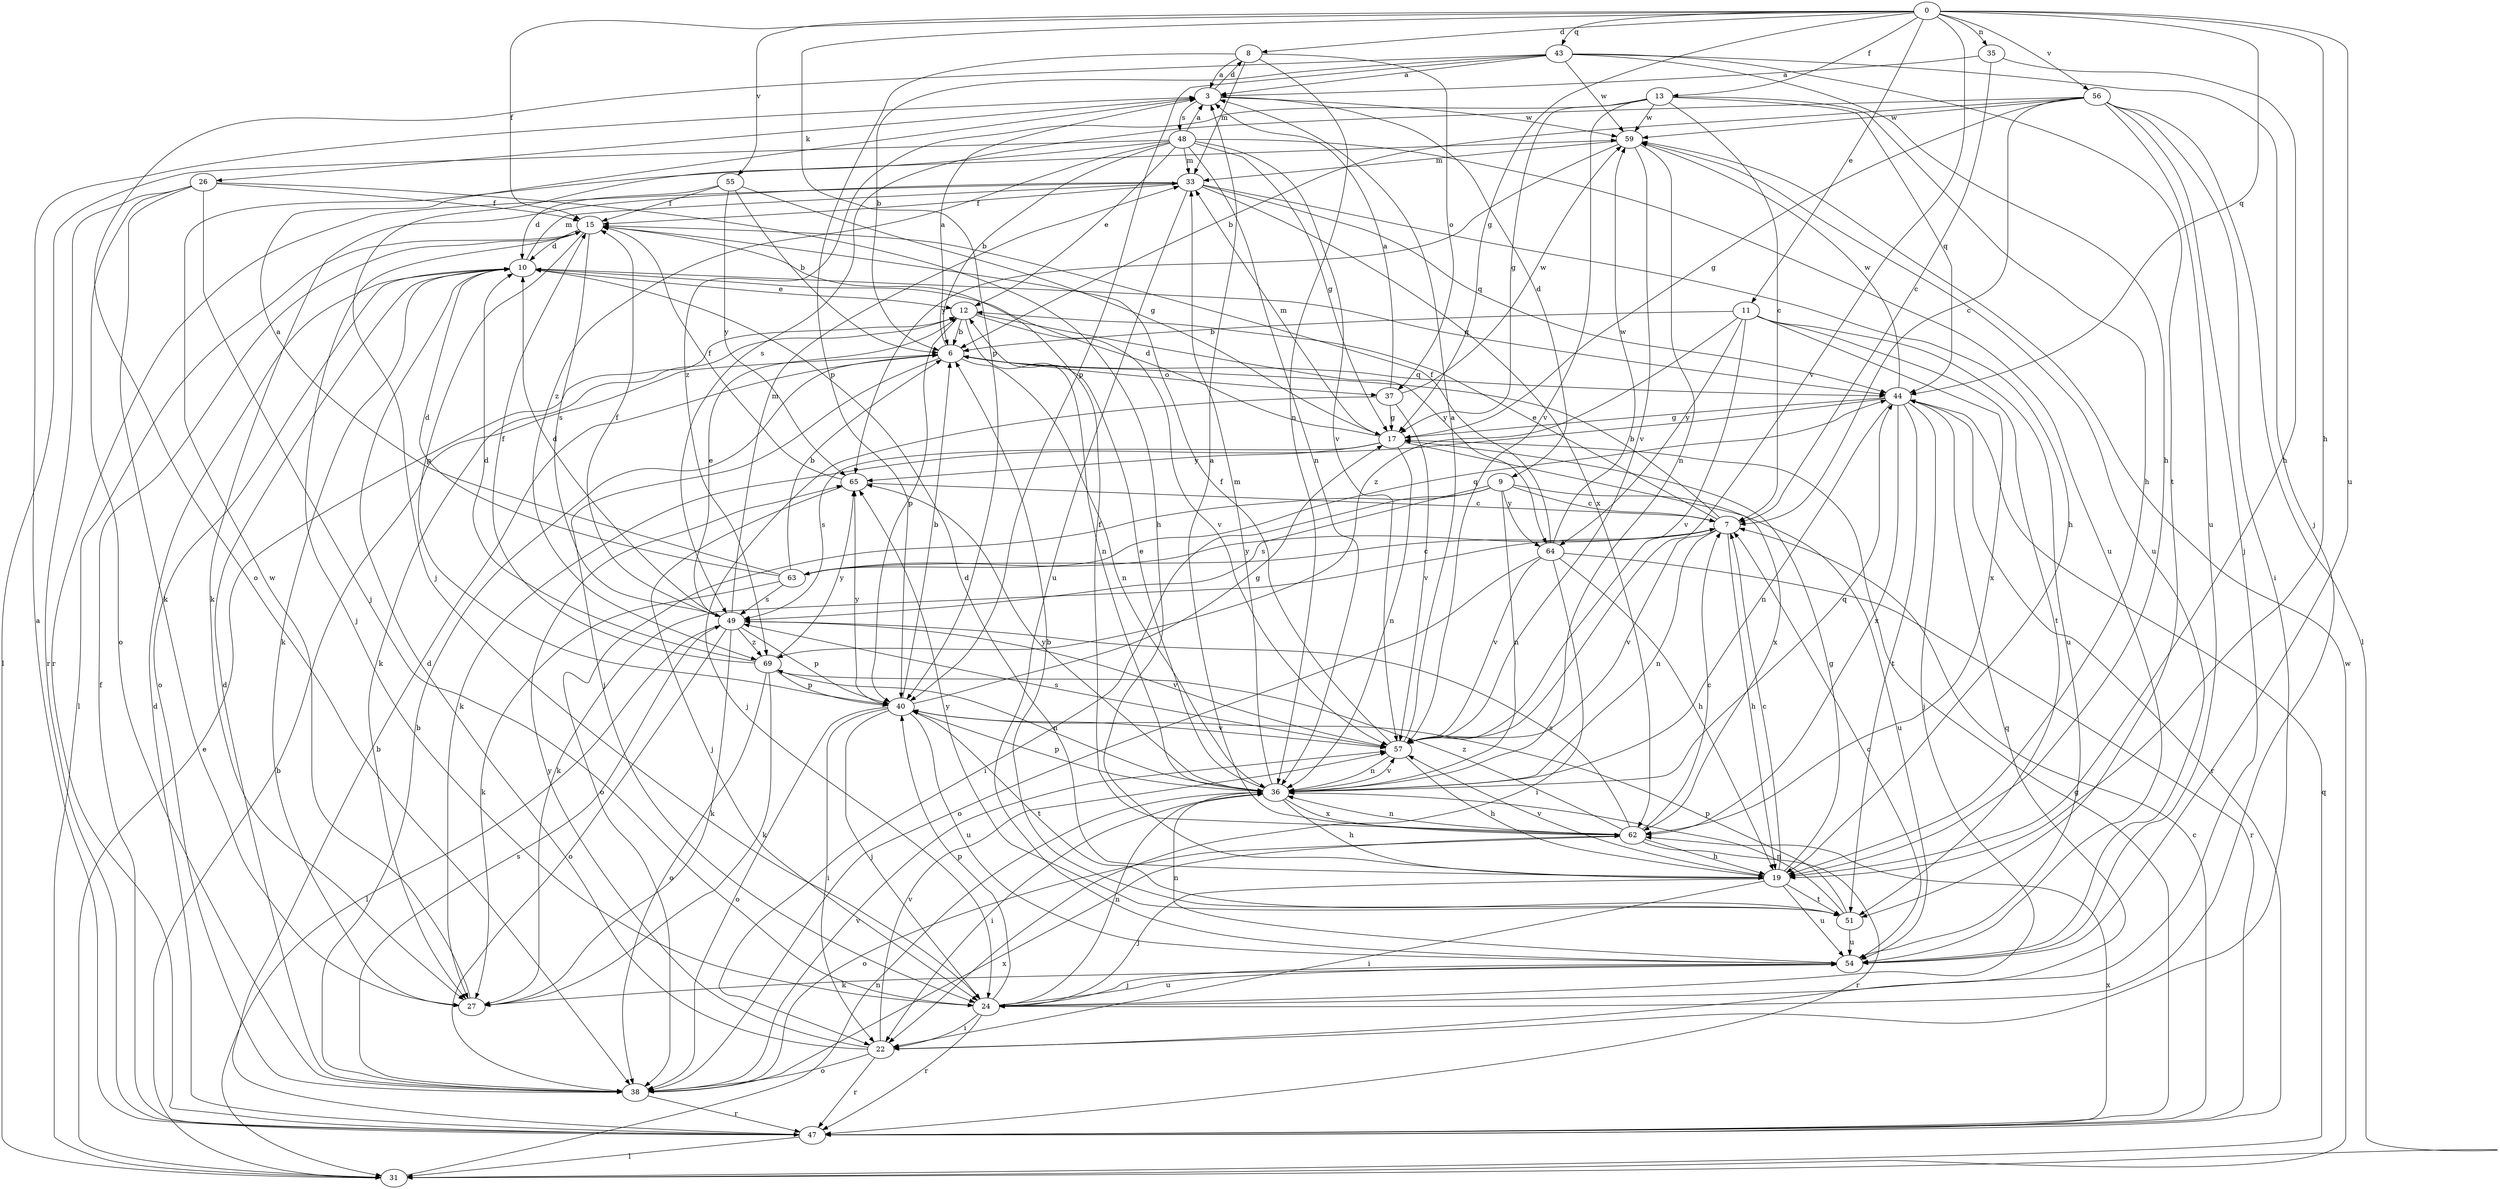 strict digraph  {
0;
3;
6;
7;
8;
9;
10;
11;
12;
13;
15;
17;
19;
22;
24;
26;
27;
31;
33;
35;
36;
37;
38;
40;
43;
44;
47;
48;
49;
51;
54;
55;
56;
57;
59;
62;
63;
64;
65;
69;
0 -> 8  [label=d];
0 -> 11  [label=e];
0 -> 13  [label=f];
0 -> 15  [label=f];
0 -> 17  [label=g];
0 -> 19  [label=h];
0 -> 35  [label=n];
0 -> 40  [label=p];
0 -> 43  [label=q];
0 -> 44  [label=q];
0 -> 54  [label=u];
0 -> 55  [label=v];
0 -> 56  [label=v];
0 -> 57  [label=v];
3 -> 8  [label=d];
3 -> 9  [label=d];
3 -> 26  [label=k];
3 -> 48  [label=s];
3 -> 59  [label=w];
6 -> 3  [label=a];
6 -> 24  [label=j];
6 -> 36  [label=n];
6 -> 37  [label=o];
6 -> 44  [label=q];
7 -> 6  [label=b];
7 -> 12  [label=e];
7 -> 19  [label=h];
7 -> 27  [label=k];
7 -> 36  [label=n];
7 -> 57  [label=v];
7 -> 63  [label=y];
8 -> 3  [label=a];
8 -> 33  [label=m];
8 -> 36  [label=n];
8 -> 37  [label=o];
8 -> 40  [label=p];
9 -> 7  [label=c];
9 -> 22  [label=i];
9 -> 36  [label=n];
9 -> 38  [label=o];
9 -> 49  [label=s];
9 -> 54  [label=u];
9 -> 64  [label=y];
10 -> 12  [label=e];
10 -> 27  [label=k];
10 -> 33  [label=m];
10 -> 38  [label=o];
10 -> 44  [label=q];
11 -> 6  [label=b];
11 -> 51  [label=t];
11 -> 54  [label=u];
11 -> 57  [label=v];
11 -> 62  [label=x];
11 -> 64  [label=y];
11 -> 69  [label=z];
12 -> 6  [label=b];
12 -> 27  [label=k];
12 -> 36  [label=n];
12 -> 40  [label=p];
12 -> 57  [label=v];
12 -> 64  [label=y];
13 -> 7  [label=c];
13 -> 17  [label=g];
13 -> 19  [label=h];
13 -> 44  [label=q];
13 -> 57  [label=v];
13 -> 59  [label=w];
13 -> 69  [label=z];
15 -> 10  [label=d];
15 -> 24  [label=j];
15 -> 31  [label=l];
15 -> 40  [label=p];
15 -> 49  [label=s];
17 -> 10  [label=d];
17 -> 33  [label=m];
17 -> 36  [label=n];
17 -> 49  [label=s];
17 -> 62  [label=x];
17 -> 65  [label=y];
19 -> 7  [label=c];
19 -> 10  [label=d];
19 -> 17  [label=g];
19 -> 22  [label=i];
19 -> 24  [label=j];
19 -> 51  [label=t];
19 -> 54  [label=u];
19 -> 57  [label=v];
22 -> 10  [label=d];
22 -> 38  [label=o];
22 -> 44  [label=q];
22 -> 47  [label=r];
22 -> 57  [label=v];
22 -> 65  [label=y];
24 -> 22  [label=i];
24 -> 36  [label=n];
24 -> 40  [label=p];
24 -> 47  [label=r];
24 -> 54  [label=u];
26 -> 15  [label=f];
26 -> 19  [label=h];
26 -> 24  [label=j];
26 -> 27  [label=k];
26 -> 38  [label=o];
26 -> 47  [label=r];
27 -> 59  [label=w];
31 -> 6  [label=b];
31 -> 12  [label=e];
31 -> 36  [label=n];
31 -> 44  [label=q];
31 -> 59  [label=w];
33 -> 15  [label=f];
33 -> 19  [label=h];
33 -> 27  [label=k];
33 -> 44  [label=q];
33 -> 47  [label=r];
33 -> 54  [label=u];
33 -> 62  [label=x];
35 -> 3  [label=a];
35 -> 7  [label=c];
35 -> 19  [label=h];
36 -> 12  [label=e];
36 -> 19  [label=h];
36 -> 22  [label=i];
36 -> 33  [label=m];
36 -> 40  [label=p];
36 -> 44  [label=q];
36 -> 57  [label=v];
36 -> 62  [label=x];
36 -> 65  [label=y];
37 -> 3  [label=a];
37 -> 17  [label=g];
37 -> 24  [label=j];
37 -> 57  [label=v];
37 -> 59  [label=w];
38 -> 6  [label=b];
38 -> 10  [label=d];
38 -> 47  [label=r];
38 -> 49  [label=s];
38 -> 57  [label=v];
38 -> 62  [label=x];
40 -> 6  [label=b];
40 -> 17  [label=g];
40 -> 22  [label=i];
40 -> 24  [label=j];
40 -> 38  [label=o];
40 -> 51  [label=t];
40 -> 54  [label=u];
40 -> 57  [label=v];
40 -> 65  [label=y];
43 -> 3  [label=a];
43 -> 6  [label=b];
43 -> 19  [label=h];
43 -> 24  [label=j];
43 -> 38  [label=o];
43 -> 40  [label=p];
43 -> 51  [label=t];
43 -> 59  [label=w];
44 -> 17  [label=g];
44 -> 24  [label=j];
44 -> 27  [label=k];
44 -> 36  [label=n];
44 -> 47  [label=r];
44 -> 51  [label=t];
44 -> 59  [label=w];
44 -> 62  [label=x];
47 -> 3  [label=a];
47 -> 6  [label=b];
47 -> 7  [label=c];
47 -> 10  [label=d];
47 -> 15  [label=f];
47 -> 17  [label=g];
47 -> 31  [label=l];
47 -> 62  [label=x];
48 -> 3  [label=a];
48 -> 6  [label=b];
48 -> 12  [label=e];
48 -> 17  [label=g];
48 -> 24  [label=j];
48 -> 31  [label=l];
48 -> 33  [label=m];
48 -> 36  [label=n];
48 -> 54  [label=u];
48 -> 57  [label=v];
48 -> 69  [label=z];
49 -> 10  [label=d];
49 -> 12  [label=e];
49 -> 15  [label=f];
49 -> 27  [label=k];
49 -> 31  [label=l];
49 -> 33  [label=m];
49 -> 38  [label=o];
49 -> 40  [label=p];
49 -> 57  [label=v];
49 -> 69  [label=z];
51 -> 6  [label=b];
51 -> 36  [label=n];
51 -> 40  [label=p];
51 -> 54  [label=u];
51 -> 65  [label=y];
54 -> 7  [label=c];
54 -> 24  [label=j];
54 -> 27  [label=k];
54 -> 36  [label=n];
55 -> 6  [label=b];
55 -> 10  [label=d];
55 -> 15  [label=f];
55 -> 17  [label=g];
55 -> 65  [label=y];
56 -> 6  [label=b];
56 -> 7  [label=c];
56 -> 17  [label=g];
56 -> 22  [label=i];
56 -> 24  [label=j];
56 -> 31  [label=l];
56 -> 49  [label=s];
56 -> 54  [label=u];
56 -> 59  [label=w];
57 -> 3  [label=a];
57 -> 15  [label=f];
57 -> 19  [label=h];
57 -> 36  [label=n];
57 -> 49  [label=s];
59 -> 33  [label=m];
59 -> 36  [label=n];
59 -> 54  [label=u];
59 -> 57  [label=v];
59 -> 65  [label=y];
62 -> 3  [label=a];
62 -> 7  [label=c];
62 -> 15  [label=f];
62 -> 19  [label=h];
62 -> 36  [label=n];
62 -> 38  [label=o];
62 -> 47  [label=r];
62 -> 49  [label=s];
62 -> 69  [label=z];
63 -> 3  [label=a];
63 -> 6  [label=b];
63 -> 7  [label=c];
63 -> 10  [label=d];
63 -> 27  [label=k];
63 -> 44  [label=q];
63 -> 49  [label=s];
64 -> 15  [label=f];
64 -> 19  [label=h];
64 -> 22  [label=i];
64 -> 38  [label=o];
64 -> 47  [label=r];
64 -> 57  [label=v];
64 -> 59  [label=w];
65 -> 7  [label=c];
65 -> 15  [label=f];
65 -> 24  [label=j];
69 -> 10  [label=d];
69 -> 15  [label=f];
69 -> 27  [label=k];
69 -> 36  [label=n];
69 -> 38  [label=o];
69 -> 40  [label=p];
69 -> 65  [label=y];
}
